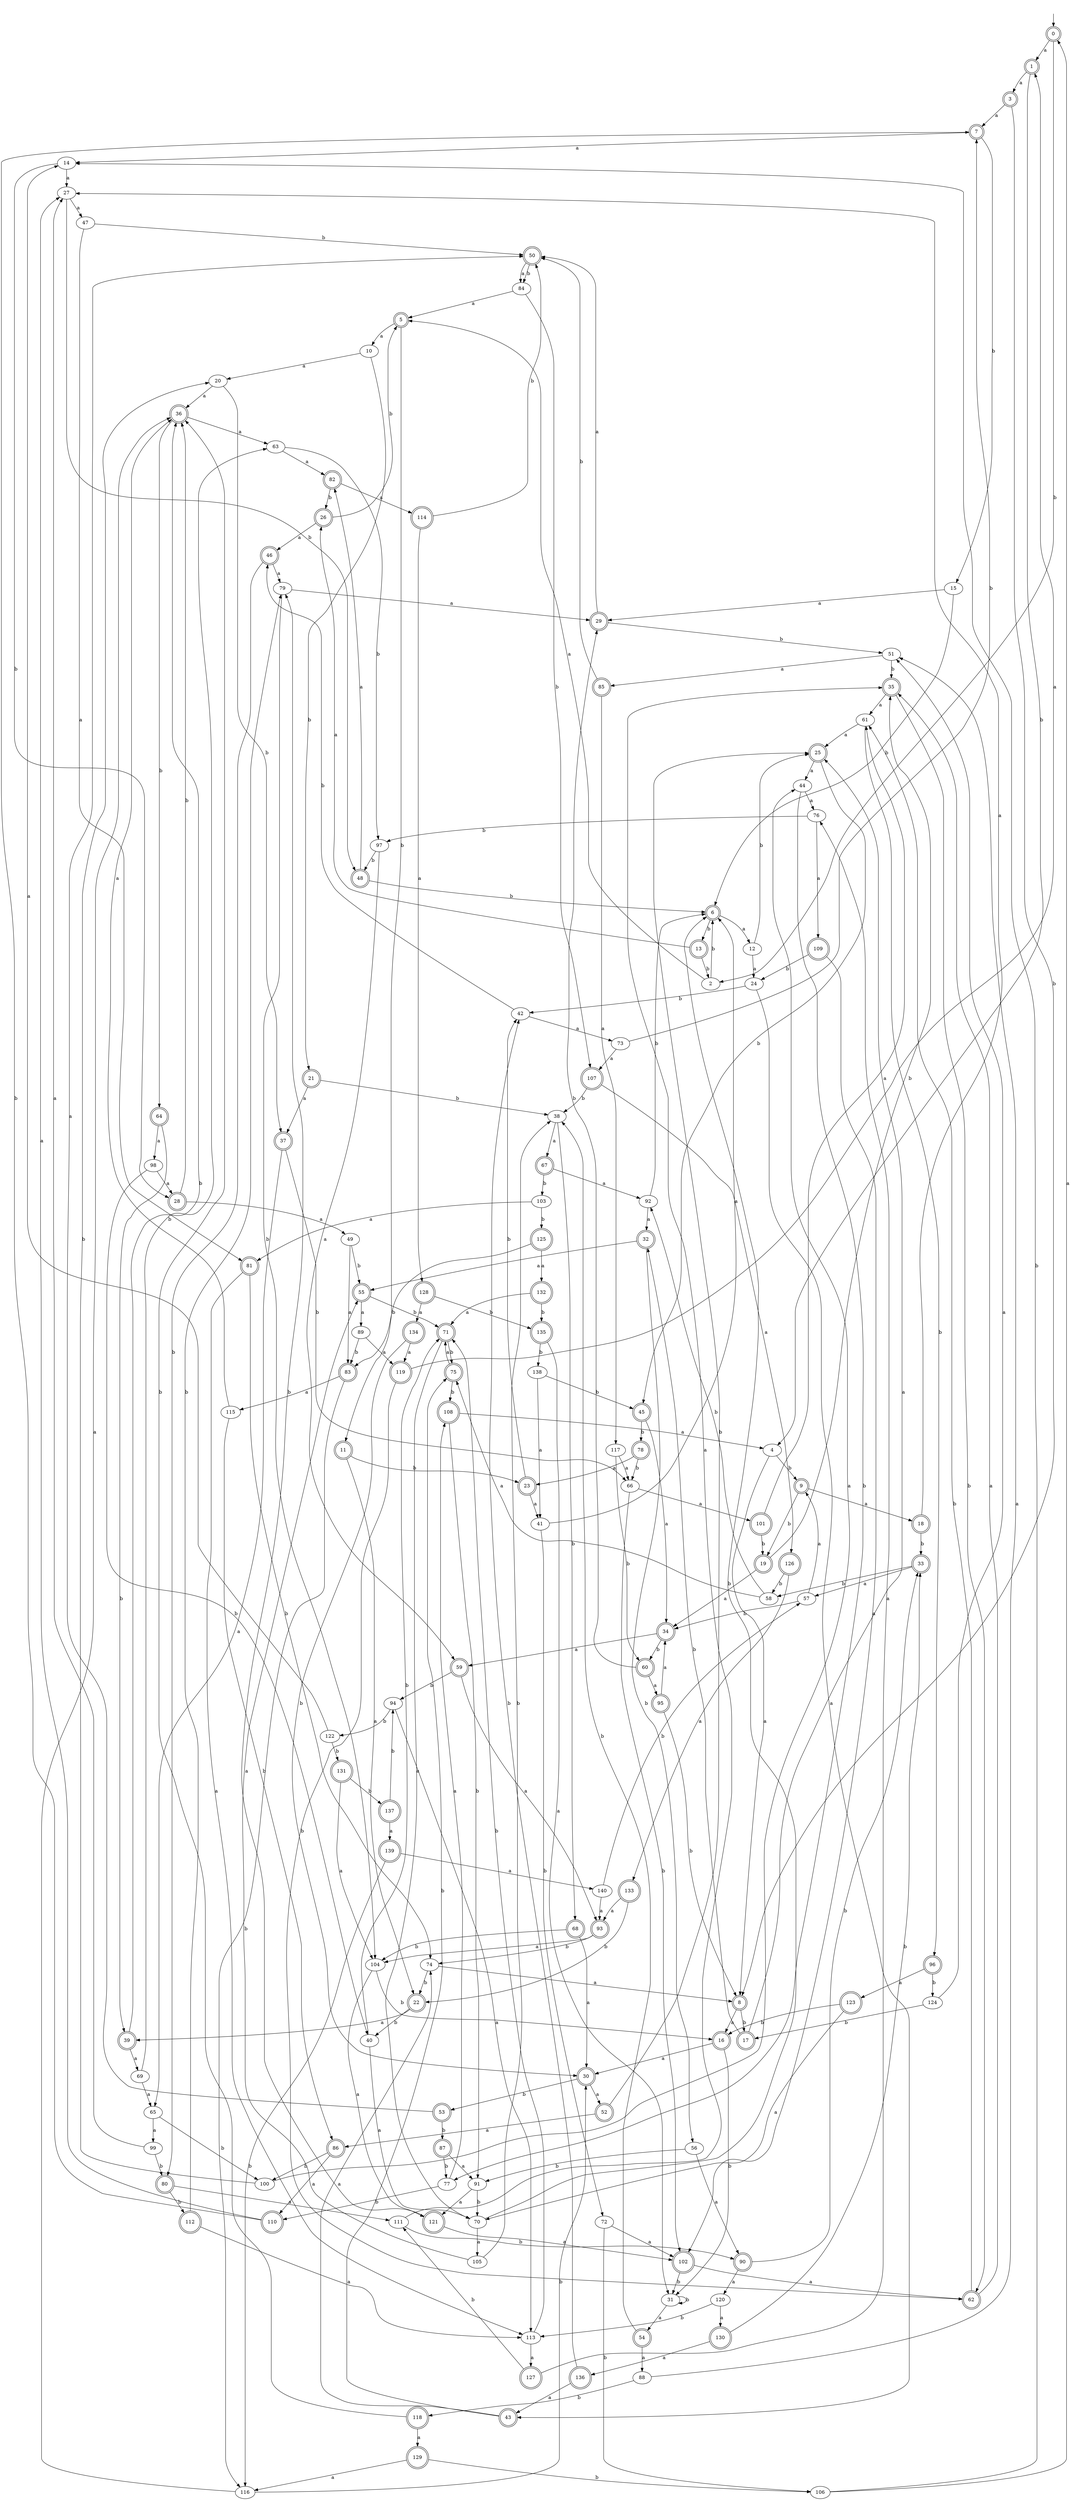 digraph RandomDFA {
  __start0 [label="", shape=none];
  __start0 -> 0 [label=""];
  0 [shape=circle] [shape=doublecircle]
  0 -> 1 [label="a"]
  0 -> 2 [label="b"]
  1 [shape=doublecircle]
  1 -> 3 [label="a"]
  1 -> 4 [label="b"]
  2
  2 -> 5 [label="a"]
  2 -> 6 [label="b"]
  3 [shape=doublecircle]
  3 -> 7 [label="a"]
  3 -> 8 [label="b"]
  4
  4 -> 8 [label="a"]
  4 -> 9 [label="b"]
  5 [shape=doublecircle]
  5 -> 10 [label="a"]
  5 -> 11 [label="b"]
  6 [shape=doublecircle]
  6 -> 12 [label="a"]
  6 -> 13 [label="b"]
  7 [shape=doublecircle]
  7 -> 14 [label="a"]
  7 -> 15 [label="b"]
  8 [shape=doublecircle]
  8 -> 16 [label="a"]
  8 -> 17 [label="b"]
  9 [shape=doublecircle]
  9 -> 18 [label="a"]
  9 -> 19 [label="b"]
  10
  10 -> 20 [label="a"]
  10 -> 21 [label="b"]
  11 [shape=doublecircle]
  11 -> 22 [label="a"]
  11 -> 23 [label="b"]
  12
  12 -> 24 [label="a"]
  12 -> 25 [label="b"]
  13 [shape=doublecircle]
  13 -> 26 [label="a"]
  13 -> 2 [label="b"]
  14
  14 -> 27 [label="a"]
  14 -> 28 [label="b"]
  15
  15 -> 29 [label="a"]
  15 -> 6 [label="b"]
  16 [shape=doublecircle]
  16 -> 30 [label="a"]
  16 -> 31 [label="b"]
  17 [shape=doublecircle]
  17 -> 25 [label="a"]
  17 -> 32 [label="b"]
  18 [shape=doublecircle]
  18 -> 27 [label="a"]
  18 -> 33 [label="b"]
  19 [shape=doublecircle]
  19 -> 34 [label="a"]
  19 -> 35 [label="b"]
  20
  20 -> 36 [label="a"]
  20 -> 37 [label="b"]
  21 [shape=doublecircle]
  21 -> 37 [label="a"]
  21 -> 38 [label="b"]
  22 [shape=doublecircle]
  22 -> 39 [label="a"]
  22 -> 40 [label="b"]
  23 [shape=doublecircle]
  23 -> 41 [label="a"]
  23 -> 42 [label="b"]
  24
  24 -> 43 [label="a"]
  24 -> 42 [label="b"]
  25 [shape=doublecircle]
  25 -> 44 [label="a"]
  25 -> 45 [label="b"]
  26 [shape=doublecircle]
  26 -> 46 [label="a"]
  26 -> 5 [label="b"]
  27
  27 -> 47 [label="a"]
  27 -> 48 [label="b"]
  28 [shape=doublecircle]
  28 -> 49 [label="a"]
  28 -> 36 [label="b"]
  29 [shape=doublecircle]
  29 -> 50 [label="a"]
  29 -> 51 [label="b"]
  30 [shape=doublecircle]
  30 -> 52 [label="a"]
  30 -> 53 [label="b"]
  31
  31 -> 54 [label="a"]
  31 -> 31 [label="b"]
  32 [shape=doublecircle]
  32 -> 55 [label="a"]
  32 -> 56 [label="b"]
  33 [shape=doublecircle]
  33 -> 57 [label="a"]
  33 -> 58 [label="b"]
  34 [shape=doublecircle]
  34 -> 59 [label="a"]
  34 -> 60 [label="b"]
  35 [shape=doublecircle]
  35 -> 61 [label="a"]
  35 -> 62 [label="b"]
  36 [shape=doublecircle]
  36 -> 63 [label="a"]
  36 -> 64 [label="b"]
  37 [shape=doublecircle]
  37 -> 65 [label="a"]
  37 -> 66 [label="b"]
  38
  38 -> 67 [label="a"]
  38 -> 68 [label="b"]
  39 [shape=doublecircle]
  39 -> 69 [label="a"]
  39 -> 36 [label="b"]
  40
  40 -> 70 [label="a"]
  40 -> 71 [label="b"]
  41
  41 -> 6 [label="a"]
  41 -> 72 [label="b"]
  42
  42 -> 73 [label="a"]
  42 -> 46 [label="b"]
  43 [shape=doublecircle]
  43 -> 74 [label="a"]
  43 -> 75 [label="b"]
  44
  44 -> 76 [label="a"]
  44 -> 77 [label="b"]
  45 [shape=doublecircle]
  45 -> 34 [label="a"]
  45 -> 78 [label="b"]
  46 [shape=doublecircle]
  46 -> 79 [label="a"]
  46 -> 80 [label="b"]
  47
  47 -> 81 [label="a"]
  47 -> 50 [label="b"]
  48 [shape=doublecircle]
  48 -> 82 [label="a"]
  48 -> 6 [label="b"]
  49
  49 -> 83 [label="a"]
  49 -> 55 [label="b"]
  50 [shape=doublecircle]
  50 -> 84 [label="a"]
  50 -> 84 [label="b"]
  51
  51 -> 85 [label="a"]
  51 -> 35 [label="b"]
  52 [shape=doublecircle]
  52 -> 86 [label="a"]
  52 -> 25 [label="b"]
  53 [shape=doublecircle]
  53 -> 50 [label="a"]
  53 -> 87 [label="b"]
  54 [shape=doublecircle]
  54 -> 88 [label="a"]
  54 -> 38 [label="b"]
  55 [shape=doublecircle]
  55 -> 89 [label="a"]
  55 -> 71 [label="b"]
  56
  56 -> 90 [label="a"]
  56 -> 91 [label="b"]
  57
  57 -> 9 [label="a"]
  57 -> 34 [label="b"]
  58
  58 -> 75 [label="a"]
  58 -> 92 [label="b"]
  59 [shape=doublecircle]
  59 -> 93 [label="a"]
  59 -> 94 [label="b"]
  60 [shape=doublecircle]
  60 -> 95 [label="a"]
  60 -> 29 [label="b"]
  61
  61 -> 25 [label="a"]
  61 -> 96 [label="b"]
  62 [shape=doublecircle]
  62 -> 35 [label="a"]
  62 -> 61 [label="b"]
  63
  63 -> 82 [label="a"]
  63 -> 97 [label="b"]
  64 [shape=doublecircle]
  64 -> 98 [label="a"]
  64 -> 39 [label="b"]
  65
  65 -> 99 [label="a"]
  65 -> 100 [label="b"]
  66
  66 -> 101 [label="a"]
  66 -> 102 [label="b"]
  67 [shape=doublecircle]
  67 -> 92 [label="a"]
  67 -> 103 [label="b"]
  68 [shape=doublecircle]
  68 -> 30 [label="a"]
  68 -> 104 [label="b"]
  69
  69 -> 65 [label="a"]
  69 -> 63 [label="b"]
  70
  70 -> 105 [label="a"]
  70 -> 6 [label="b"]
  71 [shape=doublecircle]
  71 -> 70 [label="a"]
  71 -> 75 [label="b"]
  72
  72 -> 102 [label="a"]
  72 -> 106 [label="b"]
  73
  73 -> 107 [label="a"]
  73 -> 7 [label="b"]
  74
  74 -> 8 [label="a"]
  74 -> 22 [label="b"]
  75 [shape=doublecircle]
  75 -> 71 [label="a"]
  75 -> 108 [label="b"]
  76
  76 -> 109 [label="a"]
  76 -> 97 [label="b"]
  77
  77 -> 108 [label="a"]
  77 -> 110 [label="b"]
  78 [shape=doublecircle]
  78 -> 23 [label="a"]
  78 -> 66 [label="b"]
  79
  79 -> 29 [label="a"]
  79 -> 104 [label="b"]
  80 [shape=doublecircle]
  80 -> 111 [label="a"]
  80 -> 112 [label="b"]
  81 [shape=doublecircle]
  81 -> 113 [label="a"]
  81 -> 74 [label="b"]
  82 [shape=doublecircle]
  82 -> 114 [label="a"]
  82 -> 26 [label="b"]
  83 [shape=doublecircle]
  83 -> 115 [label="a"]
  83 -> 116 [label="b"]
  84
  84 -> 5 [label="a"]
  84 -> 107 [label="b"]
  85 [shape=doublecircle]
  85 -> 117 [label="a"]
  85 -> 50 [label="b"]
  86 [shape=doublecircle]
  86 -> 110 [label="a"]
  86 -> 100 [label="b"]
  87 [shape=doublecircle]
  87 -> 91 [label="a"]
  87 -> 77 [label="b"]
  88
  88 -> 51 [label="a"]
  88 -> 118 [label="b"]
  89
  89 -> 119 [label="a"]
  89 -> 83 [label="b"]
  90 [shape=doublecircle]
  90 -> 120 [label="a"]
  90 -> 33 [label="b"]
  91
  91 -> 121 [label="a"]
  91 -> 70 [label="b"]
  92
  92 -> 32 [label="a"]
  92 -> 6 [label="b"]
  93 [shape=doublecircle]
  93 -> 104 [label="a"]
  93 -> 74 [label="b"]
  94
  94 -> 113 [label="a"]
  94 -> 122 [label="b"]
  95 [shape=doublecircle]
  95 -> 34 [label="a"]
  95 -> 8 [label="b"]
  96 [shape=doublecircle]
  96 -> 123 [label="a"]
  96 -> 124 [label="b"]
  97
  97 -> 59 [label="a"]
  97 -> 48 [label="b"]
  98
  98 -> 28 [label="a"]
  98 -> 40 [label="b"]
  99
  99 -> 27 [label="a"]
  99 -> 80 [label="b"]
  100
  100 -> 44 [label="a"]
  100 -> 20 [label="b"]
  101 [shape=doublecircle]
  101 -> 61 [label="a"]
  101 -> 19 [label="b"]
  102 [shape=doublecircle]
  102 -> 62 [label="a"]
  102 -> 31 [label="b"]
  103
  103 -> 81 [label="a"]
  103 -> 125 [label="b"]
  104
  104 -> 121 [label="a"]
  104 -> 16 [label="b"]
  105
  105 -> 55 [label="a"]
  105 -> 38 [label="b"]
  106
  106 -> 0 [label="a"]
  106 -> 14 [label="b"]
  107 [shape=doublecircle]
  107 -> 126 [label="a"]
  107 -> 38 [label="b"]
  108 [shape=doublecircle]
  108 -> 4 [label="a"]
  108 -> 91 [label="b"]
  109 [shape=doublecircle]
  109 -> 102 [label="a"]
  109 -> 24 [label="b"]
  110 [shape=doublecircle]
  110 -> 27 [label="a"]
  110 -> 7 [label="b"]
  111
  111 -> 35 [label="a"]
  111 -> 90 [label="b"]
  112 [shape=doublecircle]
  112 -> 113 [label="a"]
  112 -> 79 [label="b"]
  113
  113 -> 127 [label="a"]
  113 -> 71 [label="b"]
  114 [shape=doublecircle]
  114 -> 128 [label="a"]
  114 -> 50 [label="b"]
  115
  115 -> 36 [label="a"]
  115 -> 86 [label="b"]
  116
  116 -> 36 [label="a"]
  116 -> 30 [label="b"]
  117
  117 -> 66 [label="a"]
  117 -> 60 [label="b"]
  118 [shape=doublecircle]
  118 -> 129 [label="a"]
  118 -> 36 [label="b"]
  119 [shape=doublecircle]
  119 -> 1 [label="a"]
  119 -> 62 [label="b"]
  120
  120 -> 130 [label="a"]
  120 -> 113 [label="b"]
  121 [shape=doublecircle]
  121 -> 102 [label="a"]
  121 -> 79 [label="b"]
  122
  122 -> 14 [label="a"]
  122 -> 131 [label="b"]
  123 [shape=doublecircle]
  123 -> 70 [label="a"]
  123 -> 16 [label="b"]
  124
  124 -> 51 [label="a"]
  124 -> 17 [label="b"]
  125 [shape=doublecircle]
  125 -> 132 [label="a"]
  125 -> 83 [label="b"]
  126 [shape=doublecircle]
  126 -> 133 [label="a"]
  126 -> 58 [label="b"]
  127 [shape=doublecircle]
  127 -> 76 [label="a"]
  127 -> 111 [label="b"]
  128 [shape=doublecircle]
  128 -> 134 [label="a"]
  128 -> 135 [label="b"]
  129 [shape=doublecircle]
  129 -> 116 [label="a"]
  129 -> 106 [label="b"]
  130 [shape=doublecircle]
  130 -> 136 [label="a"]
  130 -> 33 [label="b"]
  131 [shape=doublecircle]
  131 -> 104 [label="a"]
  131 -> 137 [label="b"]
  132 [shape=doublecircle]
  132 -> 71 [label="a"]
  132 -> 135 [label="b"]
  133 [shape=doublecircle]
  133 -> 93 [label="a"]
  133 -> 22 [label="b"]
  134 [shape=doublecircle]
  134 -> 119 [label="a"]
  134 -> 30 [label="b"]
  135 [shape=doublecircle]
  135 -> 31 [label="a"]
  135 -> 138 [label="b"]
  136 [shape=doublecircle]
  136 -> 43 [label="a"]
  136 -> 42 [label="b"]
  137 [shape=doublecircle]
  137 -> 139 [label="a"]
  137 -> 94 [label="b"]
  138
  138 -> 41 [label="a"]
  138 -> 45 [label="b"]
  139 [shape=doublecircle]
  139 -> 140 [label="a"]
  139 -> 116 [label="b"]
  140
  140 -> 93 [label="a"]
  140 -> 57 [label="b"]
}
